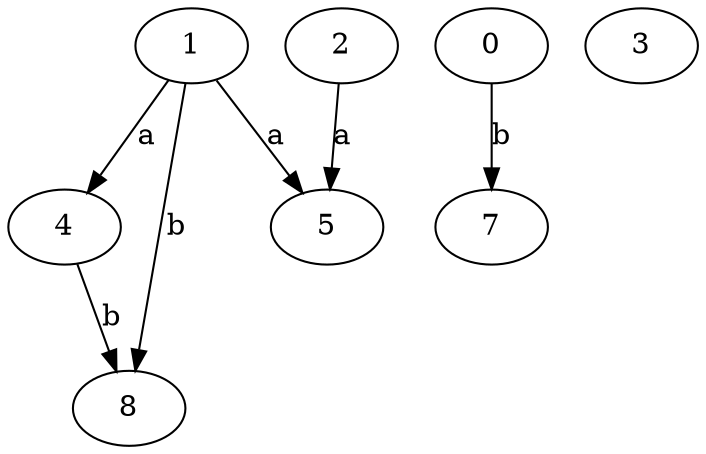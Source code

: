 strict digraph  {
4;
5;
7;
0;
1;
2;
3;
8;
4 -> 8  [label=b];
0 -> 7  [label=b];
1 -> 4  [label=a];
1 -> 5  [label=a];
1 -> 8  [label=b];
2 -> 5  [label=a];
}
